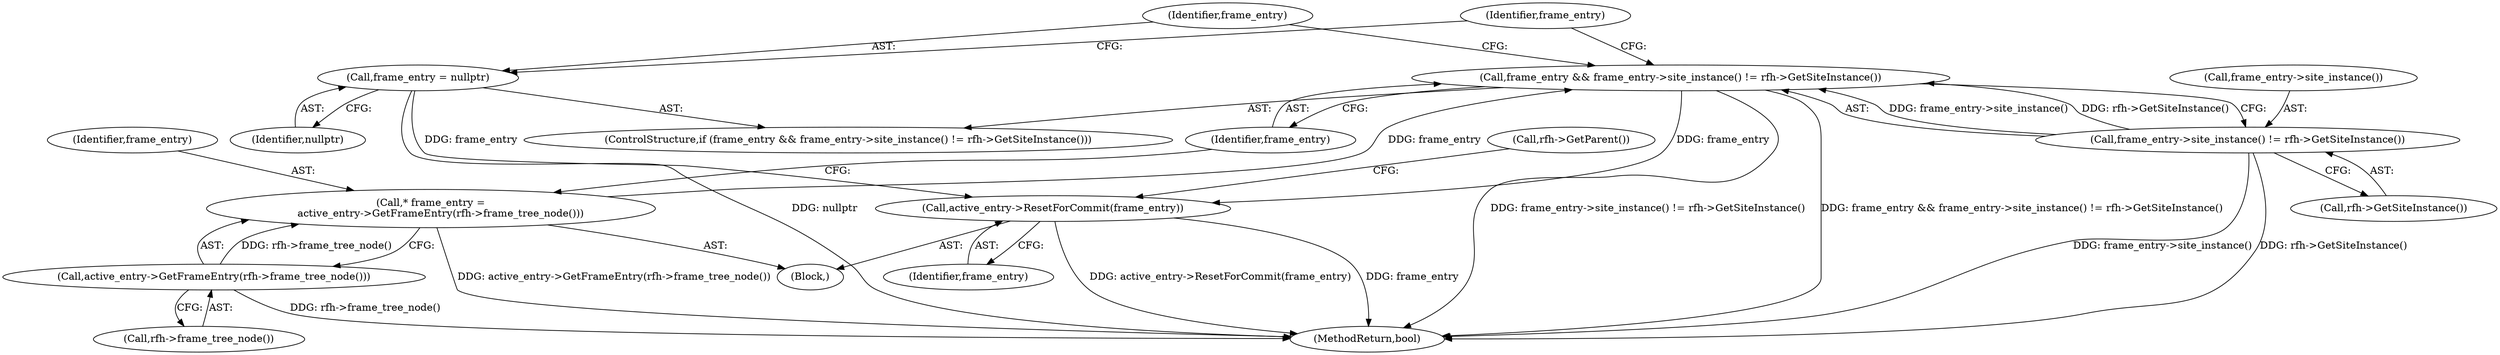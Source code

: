digraph "0_Chrome_56a84aa67bb071a33a48ac1481b555c48e0a9a59_1@pointer" {
"1000396" [label="(Call,active_entry->ResetForCommit(frame_entry))"];
"1000339" [label="(Call,frame_entry = nullptr)"];
"1000334" [label="(Call,frame_entry && frame_entry->site_instance() != rfh->GetSiteInstance())"];
"1000329" [label="(Call,* frame_entry =\n      active_entry->GetFrameEntry(rfh->frame_tree_node()))"];
"1000331" [label="(Call,active_entry->GetFrameEntry(rfh->frame_tree_node()))"];
"1000336" [label="(Call,frame_entry->site_instance() != rfh->GetSiteInstance())"];
"1000396" [label="(Call,active_entry->ResetForCommit(frame_entry))"];
"1000332" [label="(Call,rfh->frame_tree_node())"];
"1000334" [label="(Call,frame_entry && frame_entry->site_instance() != rfh->GetSiteInstance())"];
"1000456" [label="(MethodReturn,bool)"];
"1000336" [label="(Call,frame_entry->site_instance() != rfh->GetSiteInstance())"];
"1000337" [label="(Call,frame_entry->site_instance())"];
"1000339" [label="(Call,frame_entry = nullptr)"];
"1000340" [label="(Identifier,frame_entry)"];
"1000343" [label="(Identifier,frame_entry)"];
"1000335" [label="(Identifier,frame_entry)"];
"1000338" [label="(Call,rfh->GetSiteInstance())"];
"1000330" [label="(Identifier,frame_entry)"];
"1000331" [label="(Call,active_entry->GetFrameEntry(rfh->frame_tree_node()))"];
"1000397" [label="(Identifier,frame_entry)"];
"1000333" [label="(ControlStructure,if (frame_entry && frame_entry->site_instance() != rfh->GetSiteInstance()))"];
"1000341" [label="(Identifier,nullptr)"];
"1000329" [label="(Call,* frame_entry =\n      active_entry->GetFrameEntry(rfh->frame_tree_node()))"];
"1000106" [label="(Block,)"];
"1000400" [label="(Call,rfh->GetParent())"];
"1000396" -> "1000106"  [label="AST: "];
"1000396" -> "1000397"  [label="CFG: "];
"1000397" -> "1000396"  [label="AST: "];
"1000400" -> "1000396"  [label="CFG: "];
"1000396" -> "1000456"  [label="DDG: active_entry->ResetForCommit(frame_entry)"];
"1000396" -> "1000456"  [label="DDG: frame_entry"];
"1000339" -> "1000396"  [label="DDG: frame_entry"];
"1000334" -> "1000396"  [label="DDG: frame_entry"];
"1000339" -> "1000333"  [label="AST: "];
"1000339" -> "1000341"  [label="CFG: "];
"1000340" -> "1000339"  [label="AST: "];
"1000341" -> "1000339"  [label="AST: "];
"1000343" -> "1000339"  [label="CFG: "];
"1000339" -> "1000456"  [label="DDG: nullptr"];
"1000334" -> "1000333"  [label="AST: "];
"1000334" -> "1000335"  [label="CFG: "];
"1000334" -> "1000336"  [label="CFG: "];
"1000335" -> "1000334"  [label="AST: "];
"1000336" -> "1000334"  [label="AST: "];
"1000340" -> "1000334"  [label="CFG: "];
"1000343" -> "1000334"  [label="CFG: "];
"1000334" -> "1000456"  [label="DDG: frame_entry && frame_entry->site_instance() != rfh->GetSiteInstance()"];
"1000334" -> "1000456"  [label="DDG: frame_entry->site_instance() != rfh->GetSiteInstance()"];
"1000329" -> "1000334"  [label="DDG: frame_entry"];
"1000336" -> "1000334"  [label="DDG: frame_entry->site_instance()"];
"1000336" -> "1000334"  [label="DDG: rfh->GetSiteInstance()"];
"1000329" -> "1000106"  [label="AST: "];
"1000329" -> "1000331"  [label="CFG: "];
"1000330" -> "1000329"  [label="AST: "];
"1000331" -> "1000329"  [label="AST: "];
"1000335" -> "1000329"  [label="CFG: "];
"1000329" -> "1000456"  [label="DDG: active_entry->GetFrameEntry(rfh->frame_tree_node())"];
"1000331" -> "1000329"  [label="DDG: rfh->frame_tree_node()"];
"1000331" -> "1000332"  [label="CFG: "];
"1000332" -> "1000331"  [label="AST: "];
"1000331" -> "1000456"  [label="DDG: rfh->frame_tree_node()"];
"1000336" -> "1000338"  [label="CFG: "];
"1000337" -> "1000336"  [label="AST: "];
"1000338" -> "1000336"  [label="AST: "];
"1000336" -> "1000456"  [label="DDG: rfh->GetSiteInstance()"];
"1000336" -> "1000456"  [label="DDG: frame_entry->site_instance()"];
}
